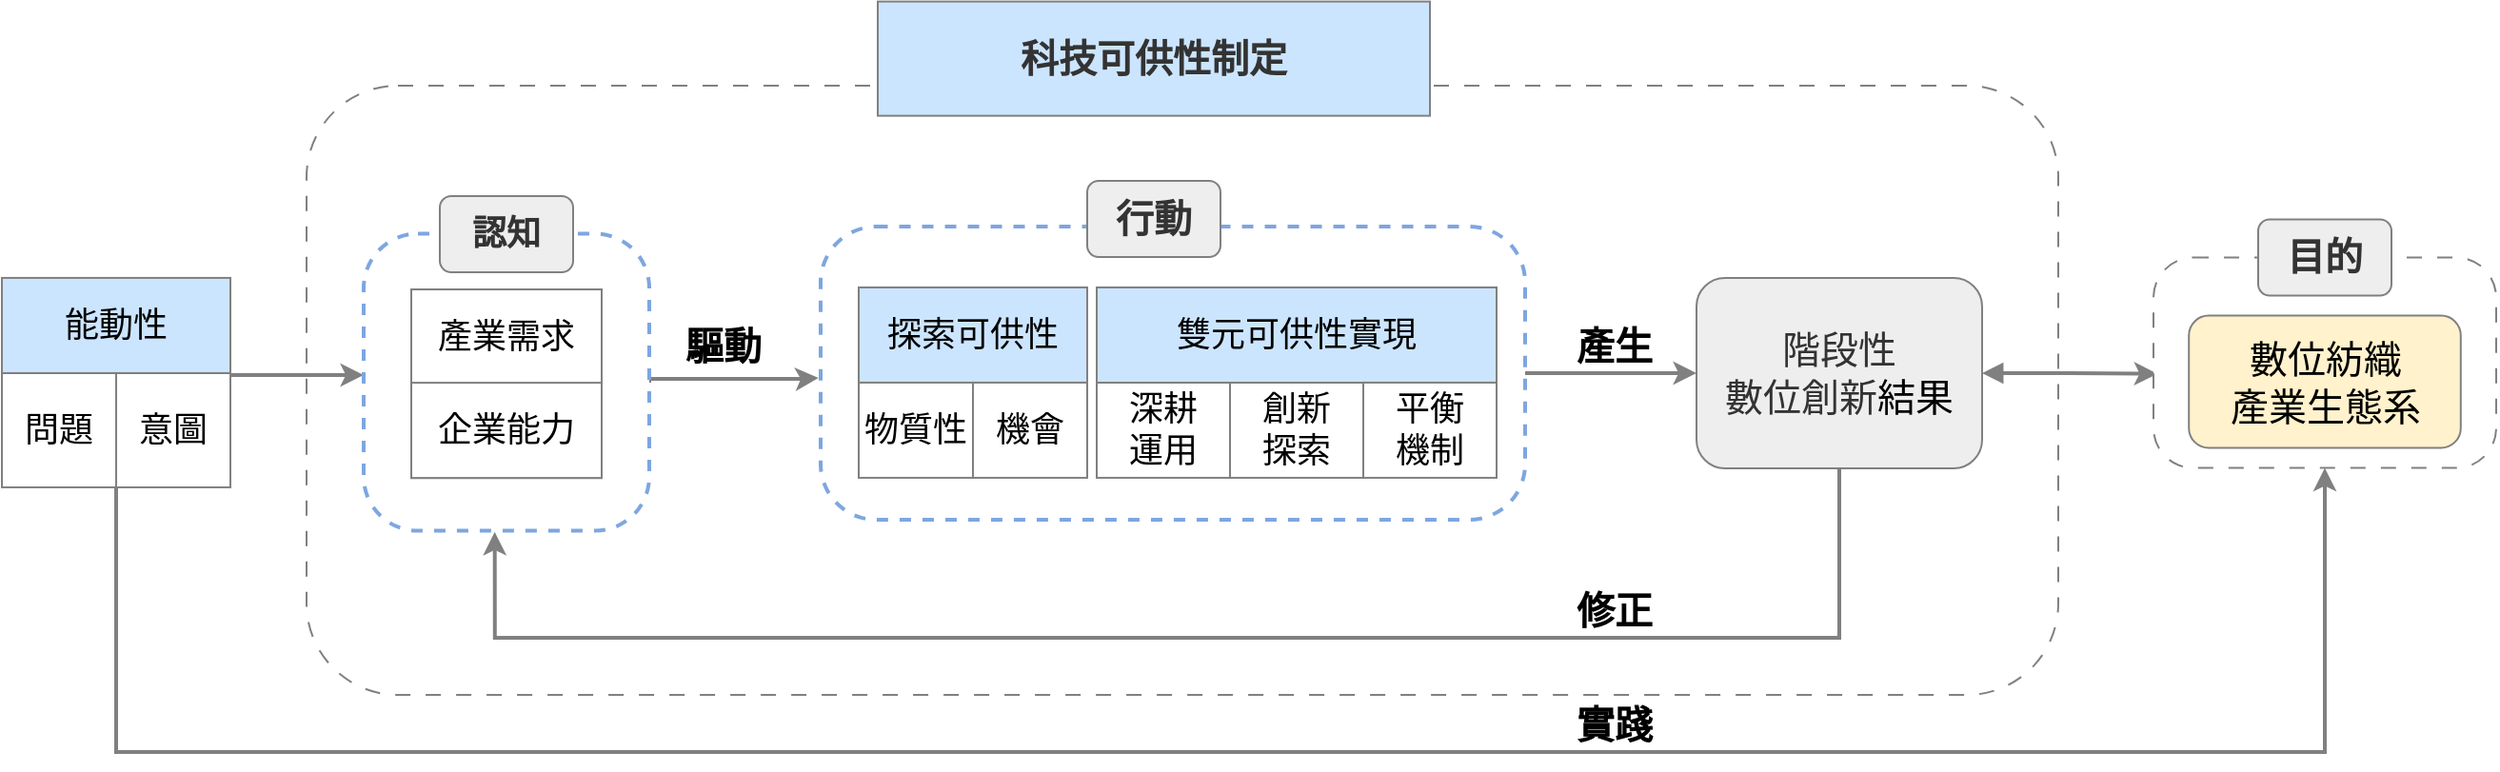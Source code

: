 <mxfile version="27.1.1">
  <diagram id="vkK8o-hsKimOO6CbCIKc" name="第1頁">
    <mxGraphModel dx="869" dy="335" grid="1" gridSize="10" guides="1" tooltips="1" connect="1" arrows="1" fold="1" page="1" pageScale="1" pageWidth="1169" pageHeight="827" math="0" shadow="0">
      <root>
        <mxCell id="0" />
        <mxCell id="1" parent="0" />
        <mxCell id="iIE0ldJsGx-aEYX-XOFw-3" value="" style="rounded=1;whiteSpace=wrap;html=1;movable=1;resizable=1;rotatable=1;deletable=1;editable=1;locked=0;connectable=1;strokeWidth=1;fontFamily=標楷體;fontSize=18;fontStyle=0;dashed=1;dashPattern=8 8;strokeColor=#808080;" parent="1" vertex="1">
          <mxGeometry x="240" y="180" width="920" height="320" as="geometry" />
        </mxCell>
        <mxCell id="iIE0ldJsGx-aEYX-XOFw-24" value="&lt;font style=&quot;font-size: 20px;&quot; face=&quot;標楷體&quot;&gt;&lt;b style=&quot;&quot;&gt;驅&lt;/b&gt;&lt;/font&gt;&lt;b style=&quot;font-size: 20px; font-family: 標楷體; background-color: transparent; color: light-dark(rgb(0, 0, 0), rgb(255, 255, 255));&quot;&gt;動&lt;/b&gt;" style="text;html=1;align=center;verticalAlign=middle;whiteSpace=wrap;rounded=0;fontFamily=Helvetica;fontSize=12;fontColor=default;" parent="1" vertex="1">
          <mxGeometry x="432.003" y="300.535" width="54.375" height="30" as="geometry" />
        </mxCell>
        <mxCell id="iIE0ldJsGx-aEYX-XOFw-93" value="&lt;font style=&quot;font-size: 20px;&quot; color=&quot;#333333&quot;&gt;&lt;b&gt;科技可供性制定&lt;/b&gt;&lt;/font&gt;" style="rounded=0;whiteSpace=wrap;html=1;strokeColor=#808080;fillColor=#cce5ff;fontFamily=標楷體;fontSize=18;fontStyle=0;align=center;verticalAlign=middle;fontColor=default;resizable=1;" parent="1" vertex="1">
          <mxGeometry x="540" y="135.81" width="290" height="60" as="geometry" />
        </mxCell>
        <mxCell id="jCKPyfohm9eTSwGeLUaR-52" value="&lt;font face=&quot;標楷體&quot;&gt;&lt;span style=&quot;font-size: 20px;&quot;&gt;&lt;b&gt;產生&lt;/b&gt;&lt;/span&gt;&lt;/font&gt;" style="text;html=1;align=center;verticalAlign=middle;whiteSpace=wrap;rounded=0;fontFamily=Helvetica;fontSize=12;fontColor=default;" parent="1" vertex="1">
          <mxGeometry x="900" y="300.535" width="54.375" height="30" as="geometry" />
        </mxCell>
        <mxCell id="jCKPyfohm9eTSwGeLUaR-63" style="edgeStyle=orthogonalEdgeStyle;rounded=0;orthogonalLoop=1;jettySize=auto;html=1;exitX=1;exitY=0.5;exitDx=0;exitDy=0;strokeWidth=2;strokeColor=#808080;entryX=-0.003;entryY=0.516;entryDx=0;entryDy=0;entryPerimeter=0;" parent="1" target="iIE0ldJsGx-aEYX-XOFw-15" edge="1">
          <mxGeometry relative="1" as="geometry">
            <mxPoint x="420" y="336.035" as="sourcePoint" />
            <mxPoint x="520" y="335" as="targetPoint" />
            <Array as="points">
              <mxPoint x="420" y="334" />
              <mxPoint x="500" y="334" />
            </Array>
          </mxGeometry>
        </mxCell>
        <mxCell id="jCKPyfohm9eTSwGeLUaR-65" value="&lt;font face=&quot;標楷體&quot;&gt;&lt;span style=&quot;font-size: 20px;&quot;&gt;&lt;b&gt;修正&lt;/b&gt;&lt;/span&gt;&lt;/font&gt;" style="text;html=1;align=center;verticalAlign=middle;whiteSpace=wrap;rounded=0;fontFamily=Helvetica;fontSize=12;fontColor=default;" parent="1" vertex="1">
          <mxGeometry x="900" y="439.995" width="54.375" height="30" as="geometry" />
        </mxCell>
        <mxCell id="iIE0ldJsGx-aEYX-XOFw-49" value="&lt;font face=&quot;標楷體&quot;&gt;&lt;span style=&quot;font-size: 20px;&quot;&gt;&lt;b&gt;實踐&lt;/b&gt;&lt;/span&gt;&lt;/font&gt;" style="text;html=1;align=center;verticalAlign=middle;whiteSpace=wrap;rounded=0;" parent="1" vertex="1">
          <mxGeometry x="900" y="499.995" width="54.375" height="30" as="geometry" />
        </mxCell>
        <mxCell id="jCKPyfohm9eTSwGeLUaR-89" style="edgeStyle=orthogonalEdgeStyle;rounded=0;orthogonalLoop=1;jettySize=auto;html=1;entryX=0.009;entryY=0.413;entryDx=0;entryDy=0;entryPerimeter=0;strokeColor=#808080;strokeWidth=2;align=center;verticalAlign=middle;fontFamily=Helvetica;fontSize=11;fontColor=default;labelBackgroundColor=default;endArrow=classic;startArrow=block;startFill=1;exitX=1;exitY=0.5;exitDx=0;exitDy=0;" parent="1" source="jCKPyfohm9eTSwGeLUaR-22" edge="1">
          <mxGeometry relative="1" as="geometry">
            <mxPoint x="1090" y="331" as="sourcePoint" />
            <mxPoint x="1212.11" y="331.323" as="targetPoint" />
          </mxGeometry>
        </mxCell>
        <mxCell id="qAASfBlt8r1QQWv_uzUB-15" style="edgeStyle=orthogonalEdgeStyle;rounded=0;orthogonalLoop=1;jettySize=auto;html=1;exitX=0.5;exitY=1;exitDx=0;exitDy=0;entryX=0.459;entryY=1.004;entryDx=0;entryDy=0;entryPerimeter=0;strokeColor=#808080;strokeWidth=2;align=center;verticalAlign=middle;fontFamily=Helvetica;fontSize=11;fontColor=default;labelBackgroundColor=default;endArrow=classic;" parent="1" source="jCKPyfohm9eTSwGeLUaR-22" target="1qFZ0b5etKVb5s6CTwOf-41" edge="1">
          <mxGeometry relative="1" as="geometry">
            <Array as="points">
              <mxPoint x="1045" y="470" />
              <mxPoint x="339" y="470" />
            </Array>
          </mxGeometry>
        </mxCell>
        <mxCell id="jCKPyfohm9eTSwGeLUaR-22" value="&lt;div&gt;&lt;font style=&quot;font-size: 20px;&quot; color=&quot;#333333&quot;&gt;階段性&lt;/font&gt;&lt;/div&gt;&lt;div&gt;&lt;font style=&quot;font-size: 20px;&quot; color=&quot;#333333&quot;&gt;數位創新&lt;/font&gt;&lt;span style=&quot;font-size: 20px; background-color: transparent; color: light-dark(rgb(0, 0, 0), rgb(255, 255, 255));&quot;&gt;結果&lt;/span&gt;&lt;/div&gt;" style="rounded=1;whiteSpace=wrap;html=1;strokeColor=#808080;fillColor=#eeeeee;fontFamily=標楷體;fontSize=18;fontStyle=0;align=center;verticalAlign=middle;fontColor=default;" parent="1" vertex="1">
          <mxGeometry x="970" y="281" width="150" height="100" as="geometry" />
        </mxCell>
        <mxCell id="qAASfBlt8r1QQWv_uzUB-31" value="" style="group" parent="1" vertex="1" connectable="0">
          <mxGeometry x="1210" y="250.26" width="180" height="130.55" as="geometry" />
        </mxCell>
        <mxCell id="jCKPyfohm9eTSwGeLUaR-77" value="" style="rounded=1;whiteSpace=wrap;html=1;movable=1;resizable=1;rotatable=1;deletable=1;editable=1;locked=0;connectable=1;strokeWidth=1;dashed=1;dashPattern=8 8;fontFamily=標楷體;fontSize=18;fontStyle=0;arcSize=19;strokeColor=#808080;" parent="qAASfBlt8r1QQWv_uzUB-31" vertex="1">
          <mxGeometry y="20.01" width="180" height="110.54" as="geometry" />
        </mxCell>
        <mxCell id="iIE0ldJsGx-aEYX-XOFw-96" value="&lt;font style=&quot;font-size: 20px;&quot;&gt;數位紡織&lt;/font&gt;&lt;div&gt;&lt;font style=&quot;font-size: 20px;&quot;&gt;產業生態系&lt;/font&gt;&lt;/div&gt;" style="rounded=1;whiteSpace=wrap;html=1;fontSize=18;fontFamily=標楷體;movable=1;resizable=1;rotatable=1;deletable=1;editable=1;locked=0;connectable=1;fontStyle=0;fillColor=#fff2cc;strokeColor=#808080;" parent="qAASfBlt8r1QQWv_uzUB-31" vertex="1">
          <mxGeometry x="18.61" y="50.55" width="142.78" height="69.45" as="geometry" />
        </mxCell>
        <mxCell id="jCKPyfohm9eTSwGeLUaR-29" value="&lt;font color=&quot;#333333&quot; style=&quot;font-size: 20px;&quot;&gt;&lt;span style=&quot;&quot;&gt;&lt;b&gt;目的&lt;/b&gt;&lt;/span&gt;&lt;/font&gt;" style="rounded=1;whiteSpace=wrap;html=1;strokeColor=#808080;fillColor=#eeeeee;fontFamily=標楷體;fontSize=18;fontStyle=0;align=center;verticalAlign=middle;fontColor=default;" parent="qAASfBlt8r1QQWv_uzUB-31" vertex="1">
          <mxGeometry x="55" width="70" height="40" as="geometry" />
        </mxCell>
        <mxCell id="rwjSZb17rn8btheEOx0Z-28" style="edgeStyle=orthogonalEdgeStyle;rounded=0;orthogonalLoop=1;jettySize=auto;html=1;strokeColor=#808080;strokeWidth=2;align=center;verticalAlign=middle;fontFamily=Helvetica;fontSize=11;fontColor=default;labelBackgroundColor=default;endArrow=classic;" parent="1" source="rwjSZb17rn8btheEOx0Z-1" target="1qFZ0b5etKVb5s6CTwOf-41" edge="1">
          <mxGeometry relative="1" as="geometry">
            <Array as="points">
              <mxPoint x="220" y="332" />
              <mxPoint x="220" y="332" />
            </Array>
          </mxGeometry>
        </mxCell>
        <mxCell id="IkVJuPzNlVAYnWsuaFp5-1" style="edgeStyle=orthogonalEdgeStyle;rounded=0;orthogonalLoop=1;jettySize=auto;html=1;exitX=0.5;exitY=1;exitDx=0;exitDy=0;entryX=0.5;entryY=1;entryDx=0;entryDy=0;strokeColor=#808080;strokeWidth=2;align=center;verticalAlign=middle;fontFamily=Helvetica;fontSize=11;fontColor=default;labelBackgroundColor=default;endArrow=classic;" parent="1" source="rwjSZb17rn8btheEOx0Z-1" target="jCKPyfohm9eTSwGeLUaR-77" edge="1">
          <mxGeometry relative="1" as="geometry">
            <mxPoint x="140" y="530" as="targetPoint" />
            <Array as="points">
              <mxPoint x="140" y="530" />
              <mxPoint x="1300" y="530" />
            </Array>
          </mxGeometry>
        </mxCell>
        <mxCell id="rwjSZb17rn8btheEOx0Z-1" value="" style="group;movable=1;resizable=1;rotatable=1;deletable=1;editable=1;locked=0;connectable=1;" parent="1" vertex="1" connectable="0">
          <mxGeometry x="79.998" y="280.97" width="120.003" height="110" as="geometry" />
        </mxCell>
        <mxCell id="rwjSZb17rn8btheEOx0Z-2" value="問題" style="rounded=0;whiteSpace=wrap;html=1;movable=1;resizable=1;rotatable=1;deletable=1;editable=1;locked=0;connectable=1;fontFamily=標楷體;fontSize=18;fontStyle=0;strokeColor=#808080;" parent="rwjSZb17rn8btheEOx0Z-1" vertex="1">
          <mxGeometry y="50" width="60" height="60" as="geometry" />
        </mxCell>
        <mxCell id="rwjSZb17rn8btheEOx0Z-3" value="意圖" style="rounded=0;whiteSpace=wrap;html=1;movable=1;resizable=1;rotatable=1;deletable=1;editable=1;locked=0;connectable=1;fontFamily=標楷體;fontSize=18;fontStyle=0;strokeColor=#808080;align=center;verticalAlign=middle;fontColor=default;fillColor=default;" parent="rwjSZb17rn8btheEOx0Z-1" vertex="1">
          <mxGeometry x="60" y="50" width="60" height="60" as="geometry" />
        </mxCell>
        <mxCell id="rwjSZb17rn8btheEOx0Z-4" value="能動性" style="rounded=0;whiteSpace=wrap;html=1;movable=1;resizable=1;rotatable=1;deletable=1;editable=1;locked=0;connectable=1;fontFamily=標楷體;fontSize=18;fontStyle=0;fillColor=#cce5ff;strokeColor=#808080;align=center;verticalAlign=middle;fontColor=default;" parent="rwjSZb17rn8btheEOx0Z-1" vertex="1">
          <mxGeometry x="0.003" width="120" height="50" as="geometry" />
        </mxCell>
        <mxCell id="IkVJuPzNlVAYnWsuaFp5-4" value="" style="group" parent="1" vertex="1" connectable="0">
          <mxGeometry x="270" y="238.0" width="150" height="175.81" as="geometry" />
        </mxCell>
        <mxCell id="1qFZ0b5etKVb5s6CTwOf-41" value="" style="rounded=1;whiteSpace=wrap;html=1;movable=1;resizable=1;rotatable=1;deletable=1;editable=1;locked=0;connectable=1;strokeWidth=2;dashed=1;fontFamily=標楷體;fontSize=18;fontStyle=0;strokeColor=#7EA6E0;align=center;verticalAlign=middle;arcSize=19;fontColor=default;fillColor=default;" parent="IkVJuPzNlVAYnWsuaFp5-4" vertex="1">
          <mxGeometry y="19.74" width="150" height="156.07" as="geometry" />
        </mxCell>
        <mxCell id="1qFZ0b5etKVb5s6CTwOf-51" value="&lt;font color=&quot;#333333&quot;&gt;&lt;span&gt;&lt;b&gt;認知&lt;/b&gt;&lt;/span&gt;&lt;/font&gt;" style="rounded=1;whiteSpace=wrap;html=1;strokeColor=#808080;fillColor=#eeeeee;fontFamily=標楷體;fontSize=18;fontStyle=0" parent="IkVJuPzNlVAYnWsuaFp5-4" vertex="1">
          <mxGeometry x="40" width="70" height="40" as="geometry" />
        </mxCell>
        <mxCell id="IkVJuPzNlVAYnWsuaFp5-2" value="" style="group;rounded=0;strokeColor=#808080;align=center;verticalAlign=middle;fontFamily=標楷體;fontSize=18;fontColor=default;fontStyle=0;resizable=1;fillColor=default;" parent="IkVJuPzNlVAYnWsuaFp5-4" vertex="1" connectable="0">
          <mxGeometry x="25" y="49.02" width="100" height="99.03" as="geometry" />
        </mxCell>
        <mxCell id="IkVJuPzNlVAYnWsuaFp5-3" value="" style="group;rounded=0;strokeColor=#808080;align=center;verticalAlign=middle;fontFamily=標楷體;fontSize=18;fontColor=default;fontStyle=0;resizable=1;fillColor=default;" parent="IkVJuPzNlVAYnWsuaFp5-2" vertex="1" connectable="0">
          <mxGeometry width="100" height="99.03" as="geometry" />
        </mxCell>
        <mxCell id="qAASfBlt8r1QQWv_uzUB-20" value="產業需求" style="rounded=0;whiteSpace=wrap;html=1;movable=1;resizable=1;rotatable=1;deletable=1;editable=1;locked=0;connectable=1;fontFamily=標楷體;fontSize=18;fontStyle=0;strokeColor=#808080;align=center;verticalAlign=middle;fontColor=default;fillColor=default;" parent="IkVJuPzNlVAYnWsuaFp5-3" vertex="1">
          <mxGeometry width="100" height="50" as="geometry" />
        </mxCell>
        <mxCell id="rwjSZb17rn8btheEOx0Z-7" value="企業能力" style="rounded=0;whiteSpace=wrap;html=1;movable=1;resizable=1;rotatable=1;deletable=1;editable=1;locked=0;connectable=1;fontFamily=標楷體;fontSize=18;fontStyle=0;fillColor=default;strokeColor=#808080;align=center;verticalAlign=middle;fontColor=default;" parent="IkVJuPzNlVAYnWsuaFp5-3" vertex="1">
          <mxGeometry y="49.03" width="100" height="50" as="geometry" />
        </mxCell>
        <mxCell id="IkVJuPzNlVAYnWsuaFp5-16" style="edgeStyle=orthogonalEdgeStyle;rounded=0;orthogonalLoop=1;jettySize=auto;html=1;exitX=1;exitY=0.5;exitDx=0;exitDy=0;strokeColor=#808080;strokeWidth=2;align=center;verticalAlign=middle;fontFamily=Helvetica;fontSize=11;fontColor=default;labelBackgroundColor=default;endArrow=classic;" parent="1" source="iIE0ldJsGx-aEYX-XOFw-15" target="jCKPyfohm9eTSwGeLUaR-22" edge="1">
          <mxGeometry relative="1" as="geometry" />
        </mxCell>
        <mxCell id="iIE0ldJsGx-aEYX-XOFw-15" value="" style="rounded=1;whiteSpace=wrap;html=1;movable=1;resizable=1;rotatable=1;deletable=1;editable=1;locked=0;connectable=1;strokeWidth=2;dashed=1;fontFamily=標楷體;fontSize=18;fontStyle=0;arcSize=19;strokeColor=#7EA6E0;" parent="1" vertex="1">
          <mxGeometry x="510" y="254.0" width="370" height="154" as="geometry" />
        </mxCell>
        <mxCell id="iIE0ldJsGx-aEYX-XOFw-16" value="&lt;span style=&quot;color: light-dark(rgb(51, 51, 51), rgb(193, 193, 193)); background-color: transparent;&quot;&gt;&lt;b&gt;&lt;font style=&quot;font-size: 20px;&quot;&gt;行動&lt;/font&gt;&lt;/b&gt;&lt;/span&gt;" style="rounded=1;whiteSpace=wrap;html=1;strokeColor=#808080;fillColor=#eeeeee;fontFamily=標楷體;fontSize=18;fontStyle=0" parent="1" vertex="1">
          <mxGeometry x="650" y="230.0" width="70" height="40" as="geometry" />
        </mxCell>
        <mxCell id="nQ8CWWNottKpQLyOvUbR-3" value="" style="group" parent="1" vertex="1" connectable="0">
          <mxGeometry x="530" y="285.97" width="120" height="100" as="geometry" />
        </mxCell>
        <mxCell id="IkVJuPzNlVAYnWsuaFp5-10" value="探索&lt;span style=&quot;background-color: transparent; color: light-dark(rgb(0, 0, 0), rgb(255, 255, 255));&quot;&gt;可供性&lt;/span&gt;" style="rounded=0;whiteSpace=wrap;html=1;movable=1;resizable=1;rotatable=1;deletable=1;editable=1;locked=0;connectable=1;fontFamily=標楷體;fontSize=18;fontStyle=0;align=center;verticalAlign=middle;strokeColor=#808080;fontColor=default;fillColor=#cce5ff;" parent="nQ8CWWNottKpQLyOvUbR-3" vertex="1">
          <mxGeometry width="120" height="50" as="geometry" />
        </mxCell>
        <mxCell id="nQ8CWWNottKpQLyOvUbR-1" value="物質性" style="rounded=0;whiteSpace=wrap;html=1;movable=1;resizable=1;rotatable=1;deletable=1;editable=1;locked=0;connectable=1;fontFamily=標楷體;fontSize=18;fontStyle=0;align=center;verticalAlign=middle;strokeColor=#808080;fontColor=default;fillColor=default;" parent="nQ8CWWNottKpQLyOvUbR-3" vertex="1">
          <mxGeometry y="50" width="60" height="50" as="geometry" />
        </mxCell>
        <mxCell id="nQ8CWWNottKpQLyOvUbR-2" value="機會" style="rounded=0;whiteSpace=wrap;html=1;movable=1;resizable=1;rotatable=1;deletable=1;editable=1;locked=0;connectable=1;fontFamily=標楷體;fontSize=18;fontStyle=0;align=center;verticalAlign=middle;strokeColor=#808080;fontColor=default;fillColor=default;" parent="nQ8CWWNottKpQLyOvUbR-3" vertex="1">
          <mxGeometry x="60" y="50" width="60" height="50" as="geometry" />
        </mxCell>
        <mxCell id="nQ8CWWNottKpQLyOvUbR-6" value="" style="group" parent="1" vertex="1" connectable="0">
          <mxGeometry x="655.0" y="285.97" width="210.0" height="100" as="geometry" />
        </mxCell>
        <mxCell id="1qFZ0b5etKVb5s6CTwOf-48" value="深耕&lt;br&gt;&lt;div&gt;&lt;span style=&quot;background-color: transparent; color: light-dark(rgb(0, 0, 0), rgb(255, 255, 255));&quot;&gt;運用&lt;/span&gt;&lt;/div&gt;" style="rounded=0;whiteSpace=wrap;html=1;movable=1;resizable=1;rotatable=1;deletable=1;editable=1;locked=0;connectable=1;fontFamily=標楷體;fontSize=18;fontStyle=0;strokeColor=#808080;align=center;verticalAlign=middle;fontColor=default;fillColor=default;" parent="nQ8CWWNottKpQLyOvUbR-6" vertex="1">
          <mxGeometry y="50" width="70" height="50" as="geometry" />
        </mxCell>
        <mxCell id="1qFZ0b5etKVb5s6CTwOf-47" value="&lt;div&gt;&lt;span style=&quot;background-color: transparent; color: light-dark(rgb(0, 0, 0), rgb(255, 255, 255));&quot;&gt;創新&lt;/span&gt;&lt;/div&gt;&lt;div&gt;探索&lt;/div&gt;" style="rounded=0;whiteSpace=wrap;html=1;movable=1;resizable=1;rotatable=1;deletable=1;editable=1;locked=0;connectable=1;fontFamily=標楷體;fontSize=18;fontStyle=0;strokeColor=#808080;align=center;verticalAlign=middle;fontColor=default;fillColor=default;" parent="nQ8CWWNottKpQLyOvUbR-6" vertex="1">
          <mxGeometry x="70.0" y="50" width="70" height="50" as="geometry" />
        </mxCell>
        <mxCell id="1qFZ0b5etKVb5s6CTwOf-43" value="雙元&lt;span style=&quot;background-color: transparent; color: light-dark(rgb(0, 0, 0), rgb(255, 255, 255));&quot;&gt;可供性實現&lt;/span&gt;" style="rounded=0;whiteSpace=wrap;html=1;fontSize=18;fontFamily=標楷體;movable=1;resizable=1;rotatable=1;deletable=1;editable=1;locked=0;connectable=1;fillColor=#cce5ff;strokeColor=#808080;fontStyle=0;align=center;verticalAlign=middle;fontColor=default;" parent="nQ8CWWNottKpQLyOvUbR-6" vertex="1">
          <mxGeometry width="210" height="50" as="geometry" />
        </mxCell>
        <mxCell id="nQ8CWWNottKpQLyOvUbR-5" value="平衡&lt;div&gt;機制&lt;/div&gt;" style="rounded=0;whiteSpace=wrap;html=1;movable=1;resizable=1;rotatable=1;deletable=1;editable=1;locked=0;connectable=1;fontFamily=標楷體;fontSize=18;fontStyle=0;strokeColor=#808080;align=center;verticalAlign=middle;fontColor=default;fillColor=default;" parent="nQ8CWWNottKpQLyOvUbR-6" vertex="1">
          <mxGeometry x="140.0" y="50" width="70" height="50" as="geometry" />
        </mxCell>
      </root>
    </mxGraphModel>
  </diagram>
</mxfile>
